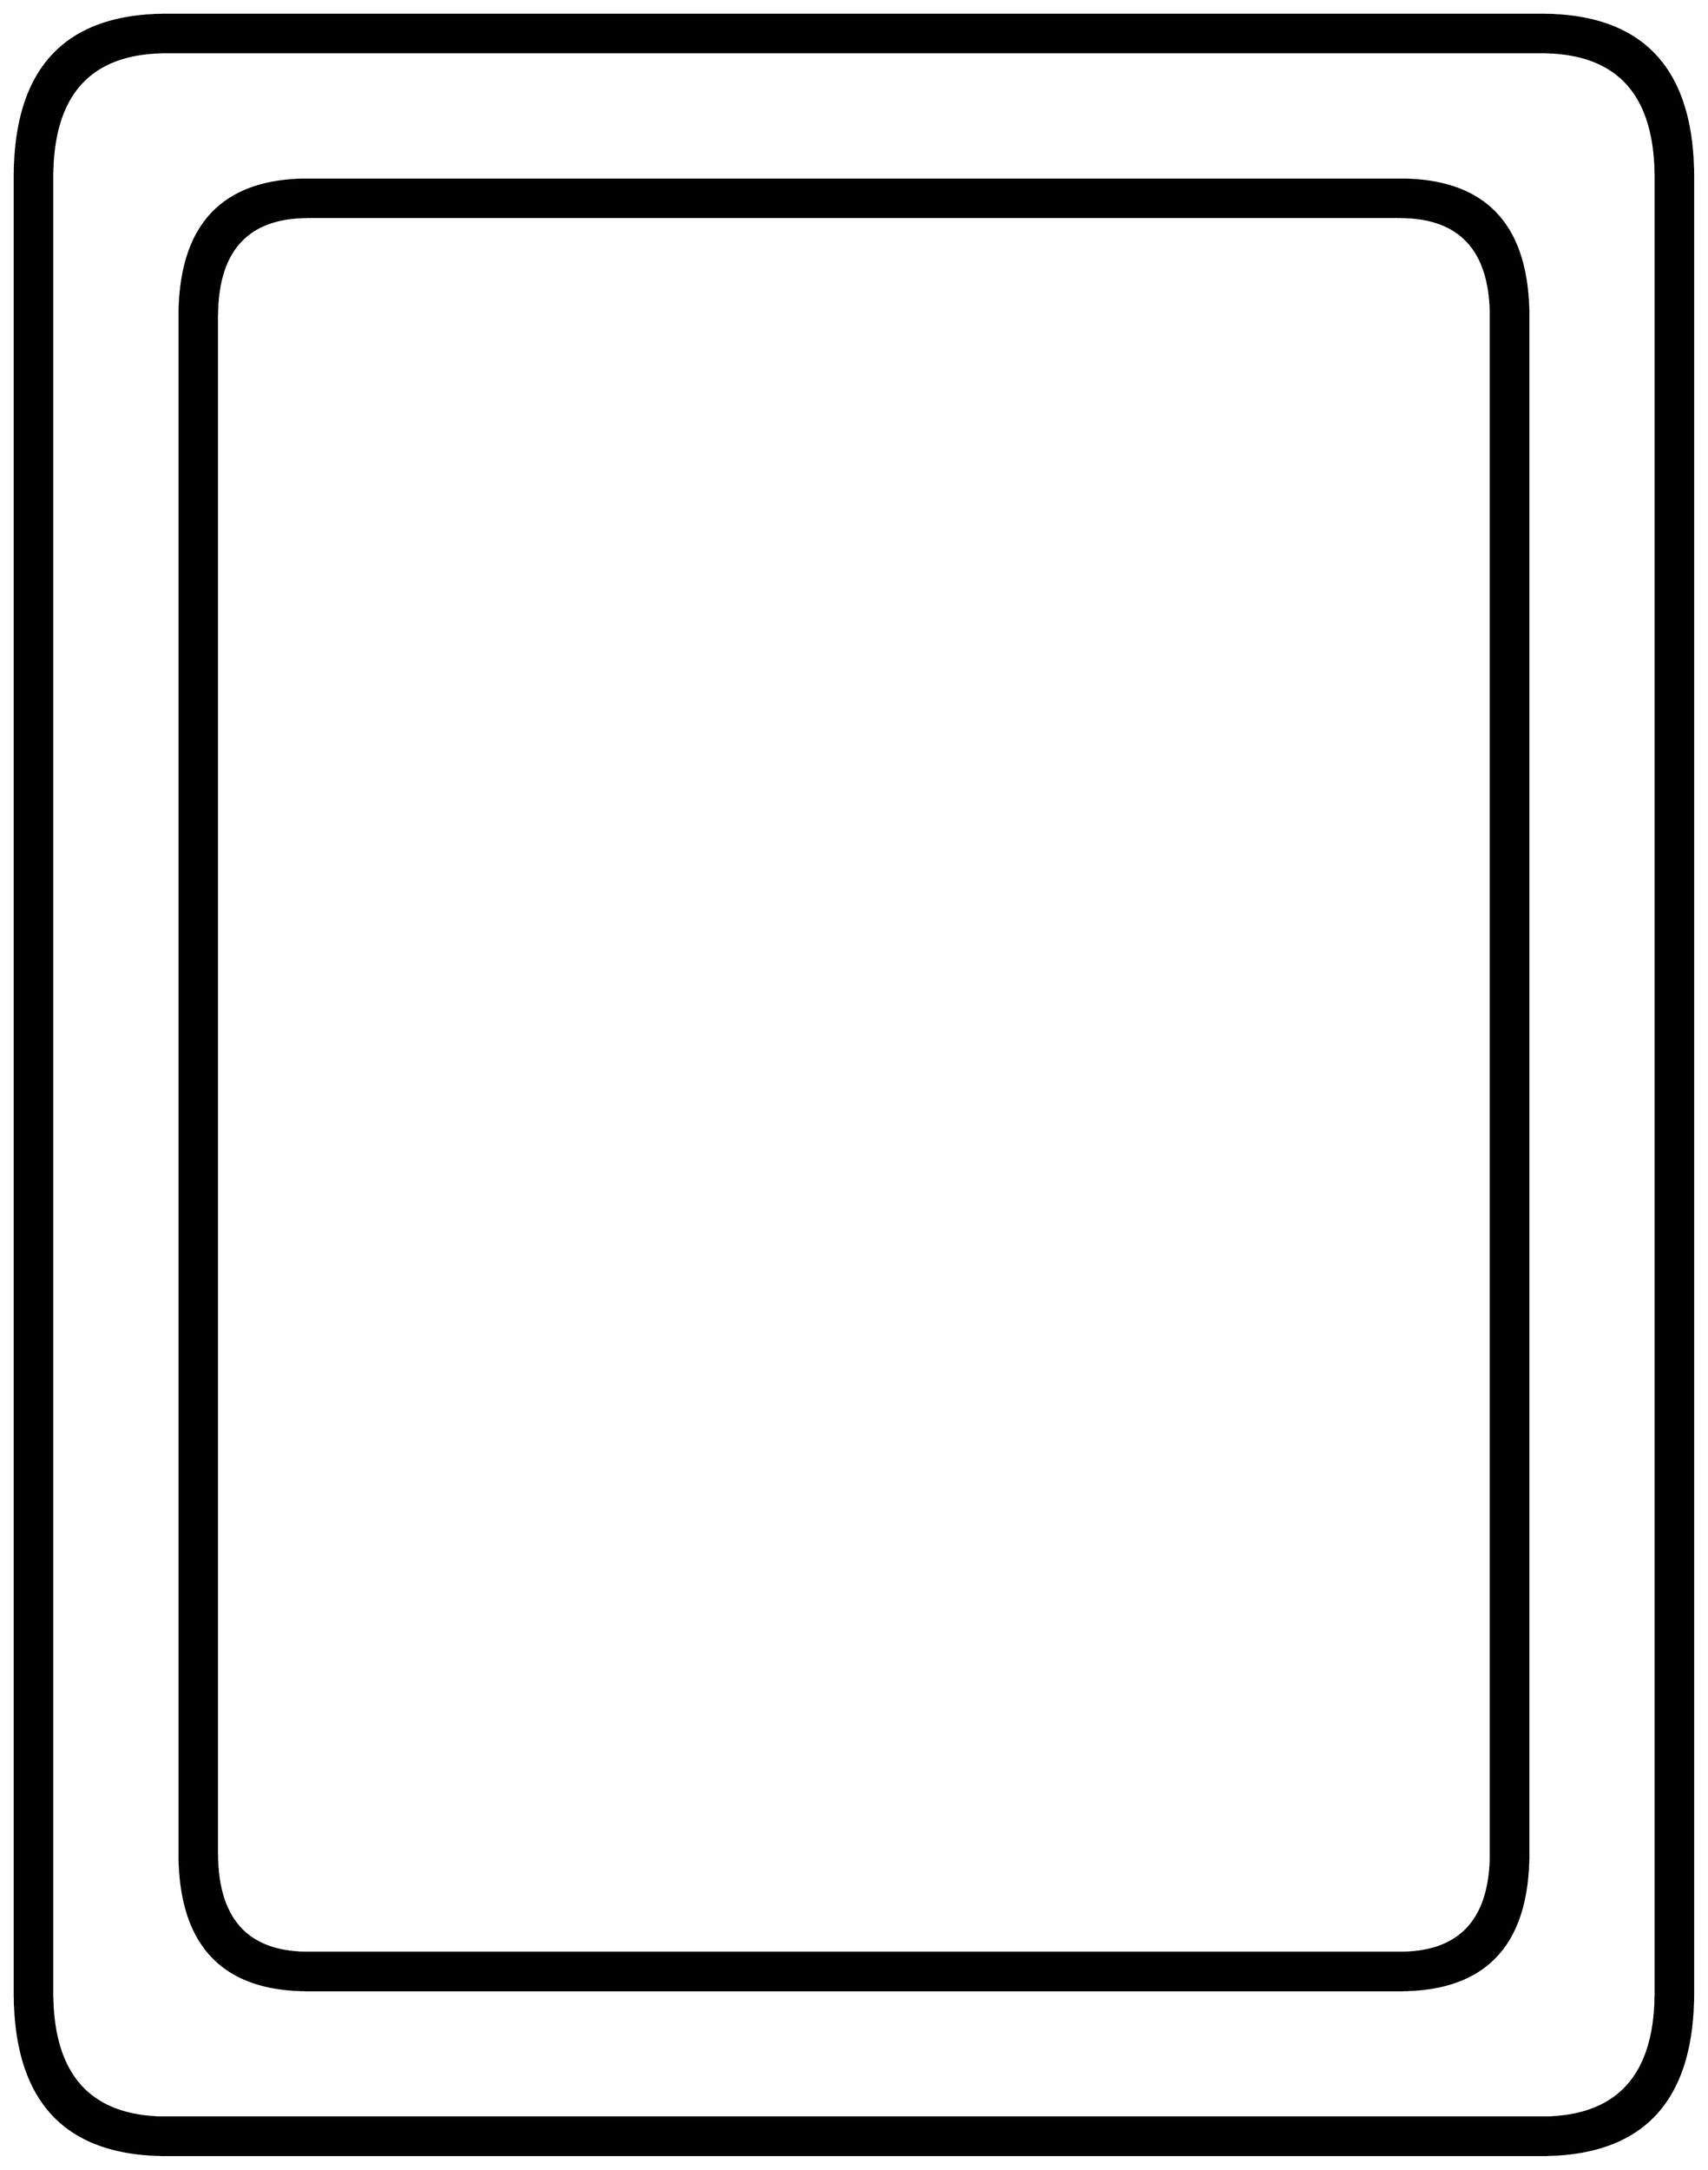 


\begin{tikzpicture}[y=0.80pt, x=0.80pt, yscale=-1.0, xscale=1.0, inner sep=0pt, outer sep=0pt]
\begin{scope}[shift={(100.0,1706.0)},nonzero rule]
  \path[draw=.,fill=.,line width=1.600pt] (1578.0,244.0) .. controls
    (1578.0,342.667) and (1532.0,392.0) .. (1440.0,392.0) --
    (188.0,392.0) .. controls (96.0,392.0) and (50.0,342.667) ..
    (50.0,244.0) -- (50.0,-1408.0) .. controls (50.0,-1506.667)
    and (96.0,-1556.0) .. (188.0,-1556.0) -- (1440.0,-1556.0) ..
    controls (1532.0,-1556.0) and (1578.0,-1506.667) ..
    (1578.0,-1408.0) -- (1578.0,244.0) -- cycle(1544.0,244.0) --
    (1544.0,-1408.0) .. controls (1544.0,-1484.0) and
    (1509.333,-1522.0) .. (1440.0,-1522.0) -- (188.0,-1522.0) ..
    controls (118.667,-1522.0) and (84.0,-1484.0) ..
    (84.0,-1408.0) -- (84.0,244.0) .. controls (84.0,320.0) and
    (118.667,358.0) .. (188.0,358.0) -- (1440.0,358.0) .. controls
    (1509.333,358.0) and (1544.0,320.0) .. (1544.0,244.0) --
    cycle(1428.0,117.0) .. controls (1428.0,200.333) and
    (1389.0,242.0) .. (1311.0,242.0) -- (317.0,242.0) ..
    controls (239.0,242.0) and (200.0,200.333) .. (200.0,117.0) --
    (200.0,-1281.0) .. controls (200.0,-1364.333) and
    (239.0,-1406.0) .. (317.0,-1406.0) -- (1311.0,-1406.0) ..
    controls (1389.0,-1406.0) and (1428.0,-1364.333) ..
    (1428.0,-1281.0) -- (1428.0,117.0) -- cycle(1394.0,117.0) --
    (1394.0,-1281.0) .. controls (1394.0,-1341.667) and
    (1366.333,-1372.0) .. (1311.0,-1372.0) -- (317.0,-1372.0) ..
    controls (261.667,-1372.0) and (234.0,-1341.667) ..
    (234.0,-1281.0) -- (234.0,117.0) .. controls (234.0,177.667)
    and (261.667,208.0) .. (317.0,208.0) -- (1311.0,208.0) ..
    controls (1366.333,208.0) and (1394.0,177.667) .. (1394.0,117.0)
    -- cycle;
\end{scope}

\end{tikzpicture}

